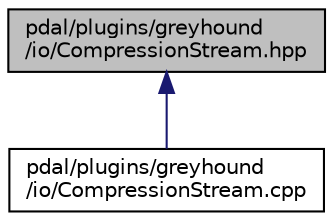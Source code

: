 digraph "pdal/plugins/greyhound/io/CompressionStream.hpp"
{
  edge [fontname="Helvetica",fontsize="10",labelfontname="Helvetica",labelfontsize="10"];
  node [fontname="Helvetica",fontsize="10",shape=record];
  Node1 [label="pdal/plugins/greyhound\l/io/CompressionStream.hpp",height=0.2,width=0.4,color="black", fillcolor="grey75", style="filled", fontcolor="black"];
  Node1 -> Node2 [dir="back",color="midnightblue",fontsize="10",style="solid",fontname="Helvetica"];
  Node2 [label="pdal/plugins/greyhound\l/io/CompressionStream.cpp",height=0.2,width=0.4,color="black", fillcolor="white", style="filled",URL="$CompressionStream_8cpp.html"];
}
